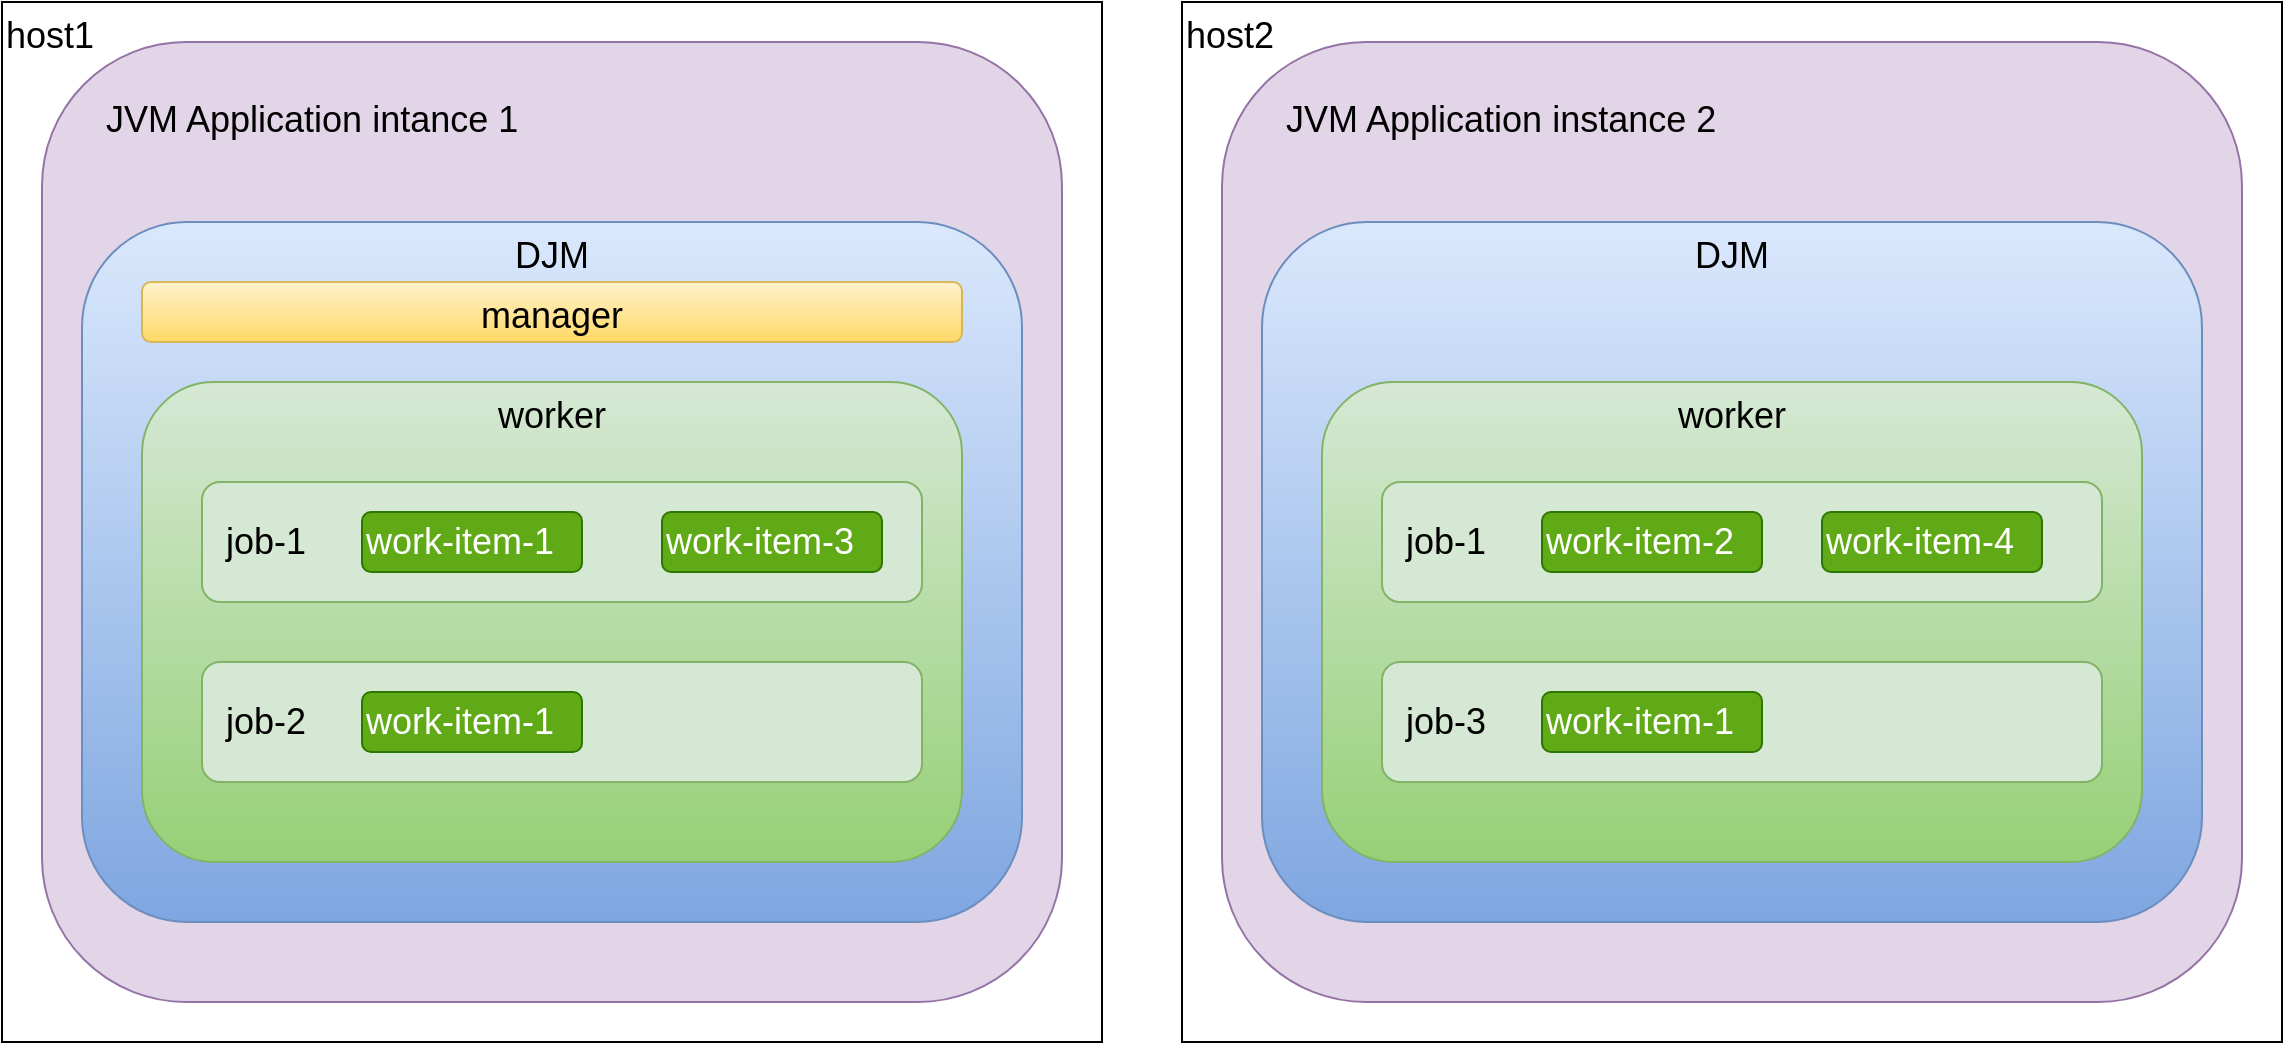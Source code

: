 <mxfile version="11.2.2" type="device" pages="1"><diagram id="fhYP5FfiP-6PaZI87JRc" name="Page-1"><mxGraphModel dx="1371" dy="754" grid="1" gridSize="10" guides="1" tooltips="1" connect="1" arrows="1" fold="1" page="1" pageScale="1" pageWidth="827" pageHeight="1169" math="0" shadow="0"><root><mxCell id="0"/><mxCell id="1" parent="0"/><mxCell id="Xvk7hd3NXHOncVvt9-tg-3" value="host1" style="rounded=0;whiteSpace=wrap;html=1;align=left;verticalAlign=top;fontSize=18;" vertex="1" parent="1"><mxGeometry width="550" height="520" as="geometry"/></mxCell><mxCell id="Xvk7hd3NXHOncVvt9-tg-2" value="&amp;nbsp; &amp;nbsp; &lt;br&gt;&amp;nbsp; &amp;nbsp; &amp;nbsp; JVM Application intance 1" style="rounded=1;whiteSpace=wrap;html=1;fontSize=18;align=left;verticalAlign=top;fillColor=#e1d5e7;strokeColor=#9673a6;" vertex="1" parent="1"><mxGeometry x="20" y="20" width="510" height="480" as="geometry"/></mxCell><mxCell id="Xvk7hd3NXHOncVvt9-tg-5" value="DJM" style="rounded=1;whiteSpace=wrap;html=1;fontSize=18;align=center;verticalAlign=top;gradientColor=#7ea6e0;fillColor=#dae8fc;strokeColor=#6c8ebf;" vertex="1" parent="1"><mxGeometry x="40" y="110" width="470" height="350" as="geometry"/></mxCell><mxCell id="Xvk7hd3NXHOncVvt9-tg-6" value="manager" style="rounded=1;whiteSpace=wrap;html=1;fontSize=18;align=center;verticalAlign=top;gradientColor=#ffd966;fillColor=#fff2cc;strokeColor=#d6b656;" vertex="1" parent="1"><mxGeometry x="70" y="140" width="410" height="30" as="geometry"/></mxCell><mxCell id="Xvk7hd3NXHOncVvt9-tg-7" value="worker" style="rounded=1;whiteSpace=wrap;html=1;fontSize=18;align=center;verticalAlign=top;gradientColor=#97d077;fillColor=#d5e8d4;strokeColor=#82b366;" vertex="1" parent="1"><mxGeometry x="70" y="190" width="410" height="240" as="geometry"/></mxCell><mxCell id="Xvk7hd3NXHOncVvt9-tg-8" value="&amp;nbsp; job-1" style="rounded=1;whiteSpace=wrap;html=1;fontSize=18;align=left;verticalAlign=middle;fillColor=#d5e8d4;strokeColor=#82b366;" vertex="1" parent="1"><mxGeometry x="100" y="240" width="360" height="60" as="geometry"/></mxCell><mxCell id="Xvk7hd3NXHOncVvt9-tg-9" value="work-item-1" style="rounded=1;whiteSpace=wrap;html=1;fontSize=18;align=left;verticalAlign=middle;fillColor=#60a917;strokeColor=#2D7600;fontColor=#ffffff;" vertex="1" parent="1"><mxGeometry x="180" y="255" width="110" height="30" as="geometry"/></mxCell><mxCell id="Xvk7hd3NXHOncVvt9-tg-10" value="work-item-3" style="rounded=1;whiteSpace=wrap;html=1;fontSize=18;align=left;verticalAlign=middle;fillColor=#60a917;strokeColor=#2D7600;fontColor=#ffffff;" vertex="1" parent="1"><mxGeometry x="330" y="255" width="110" height="30" as="geometry"/></mxCell><mxCell id="Xvk7hd3NXHOncVvt9-tg-11" value="&amp;nbsp; job-2" style="rounded=1;whiteSpace=wrap;html=1;fontSize=18;align=left;verticalAlign=middle;fillColor=#d5e8d4;strokeColor=#82b366;" vertex="1" parent="1"><mxGeometry x="100" y="330" width="360" height="60" as="geometry"/></mxCell><mxCell id="Xvk7hd3NXHOncVvt9-tg-12" value="work-item-1" style="rounded=1;whiteSpace=wrap;html=1;fontSize=18;align=left;verticalAlign=middle;fillColor=#60a917;strokeColor=#2D7600;fontColor=#ffffff;" vertex="1" parent="1"><mxGeometry x="180" y="345" width="110" height="30" as="geometry"/></mxCell><mxCell id="Xvk7hd3NXHOncVvt9-tg-14" value="host2" style="rounded=0;whiteSpace=wrap;html=1;align=left;verticalAlign=top;fontSize=18;" vertex="1" parent="1"><mxGeometry x="590" width="550" height="520" as="geometry"/></mxCell><mxCell id="Xvk7hd3NXHOncVvt9-tg-15" value="&amp;nbsp; &amp;nbsp; &lt;br&gt;&amp;nbsp; &amp;nbsp; &amp;nbsp; JVM Application instance 2" style="rounded=1;whiteSpace=wrap;html=1;fontSize=18;align=left;verticalAlign=top;fillColor=#e1d5e7;strokeColor=#9673a6;" vertex="1" parent="1"><mxGeometry x="610" y="20" width="510" height="480" as="geometry"/></mxCell><mxCell id="Xvk7hd3NXHOncVvt9-tg-16" value="DJM" style="rounded=1;whiteSpace=wrap;html=1;fontSize=18;align=center;verticalAlign=top;gradientColor=#7ea6e0;fillColor=#dae8fc;strokeColor=#6c8ebf;" vertex="1" parent="1"><mxGeometry x="630" y="110" width="470" height="350" as="geometry"/></mxCell><mxCell id="Xvk7hd3NXHOncVvt9-tg-18" value="worker" style="rounded=1;whiteSpace=wrap;html=1;fontSize=18;align=center;verticalAlign=top;gradientColor=#97d077;fillColor=#d5e8d4;strokeColor=#82b366;" vertex="1" parent="1"><mxGeometry x="660" y="190" width="410" height="240" as="geometry"/></mxCell><mxCell id="Xvk7hd3NXHOncVvt9-tg-19" value="&amp;nbsp; job-1" style="rounded=1;whiteSpace=wrap;html=1;fontSize=18;align=left;verticalAlign=middle;fillColor=#d5e8d4;strokeColor=#82b366;" vertex="1" parent="1"><mxGeometry x="690" y="240" width="360" height="60" as="geometry"/></mxCell><mxCell id="Xvk7hd3NXHOncVvt9-tg-20" value="work-item-2" style="rounded=1;whiteSpace=wrap;html=1;fontSize=18;align=left;verticalAlign=middle;fillColor=#60a917;strokeColor=#2D7600;fontColor=#ffffff;" vertex="1" parent="1"><mxGeometry x="770" y="255" width="110" height="30" as="geometry"/></mxCell><mxCell id="Xvk7hd3NXHOncVvt9-tg-22" value="&amp;nbsp; job-3" style="rounded=1;whiteSpace=wrap;html=1;fontSize=18;align=left;verticalAlign=middle;fillColor=#d5e8d4;strokeColor=#82b366;" vertex="1" parent="1"><mxGeometry x="690" y="330" width="360" height="60" as="geometry"/></mxCell><mxCell id="Xvk7hd3NXHOncVvt9-tg-23" value="work-item-1" style="rounded=1;whiteSpace=wrap;html=1;fontSize=18;align=left;verticalAlign=middle;fillColor=#60a917;strokeColor=#2D7600;fontColor=#ffffff;" vertex="1" parent="1"><mxGeometry x="770" y="345" width="110" height="30" as="geometry"/></mxCell><mxCell id="Xvk7hd3NXHOncVvt9-tg-24" value="work-item-4" style="rounded=1;whiteSpace=wrap;html=1;fontSize=18;align=left;verticalAlign=middle;fillColor=#60a917;strokeColor=#2D7600;fontColor=#ffffff;" vertex="1" parent="1"><mxGeometry x="910" y="255" width="110" height="30" as="geometry"/></mxCell></root></mxGraphModel></diagram></mxfile>
